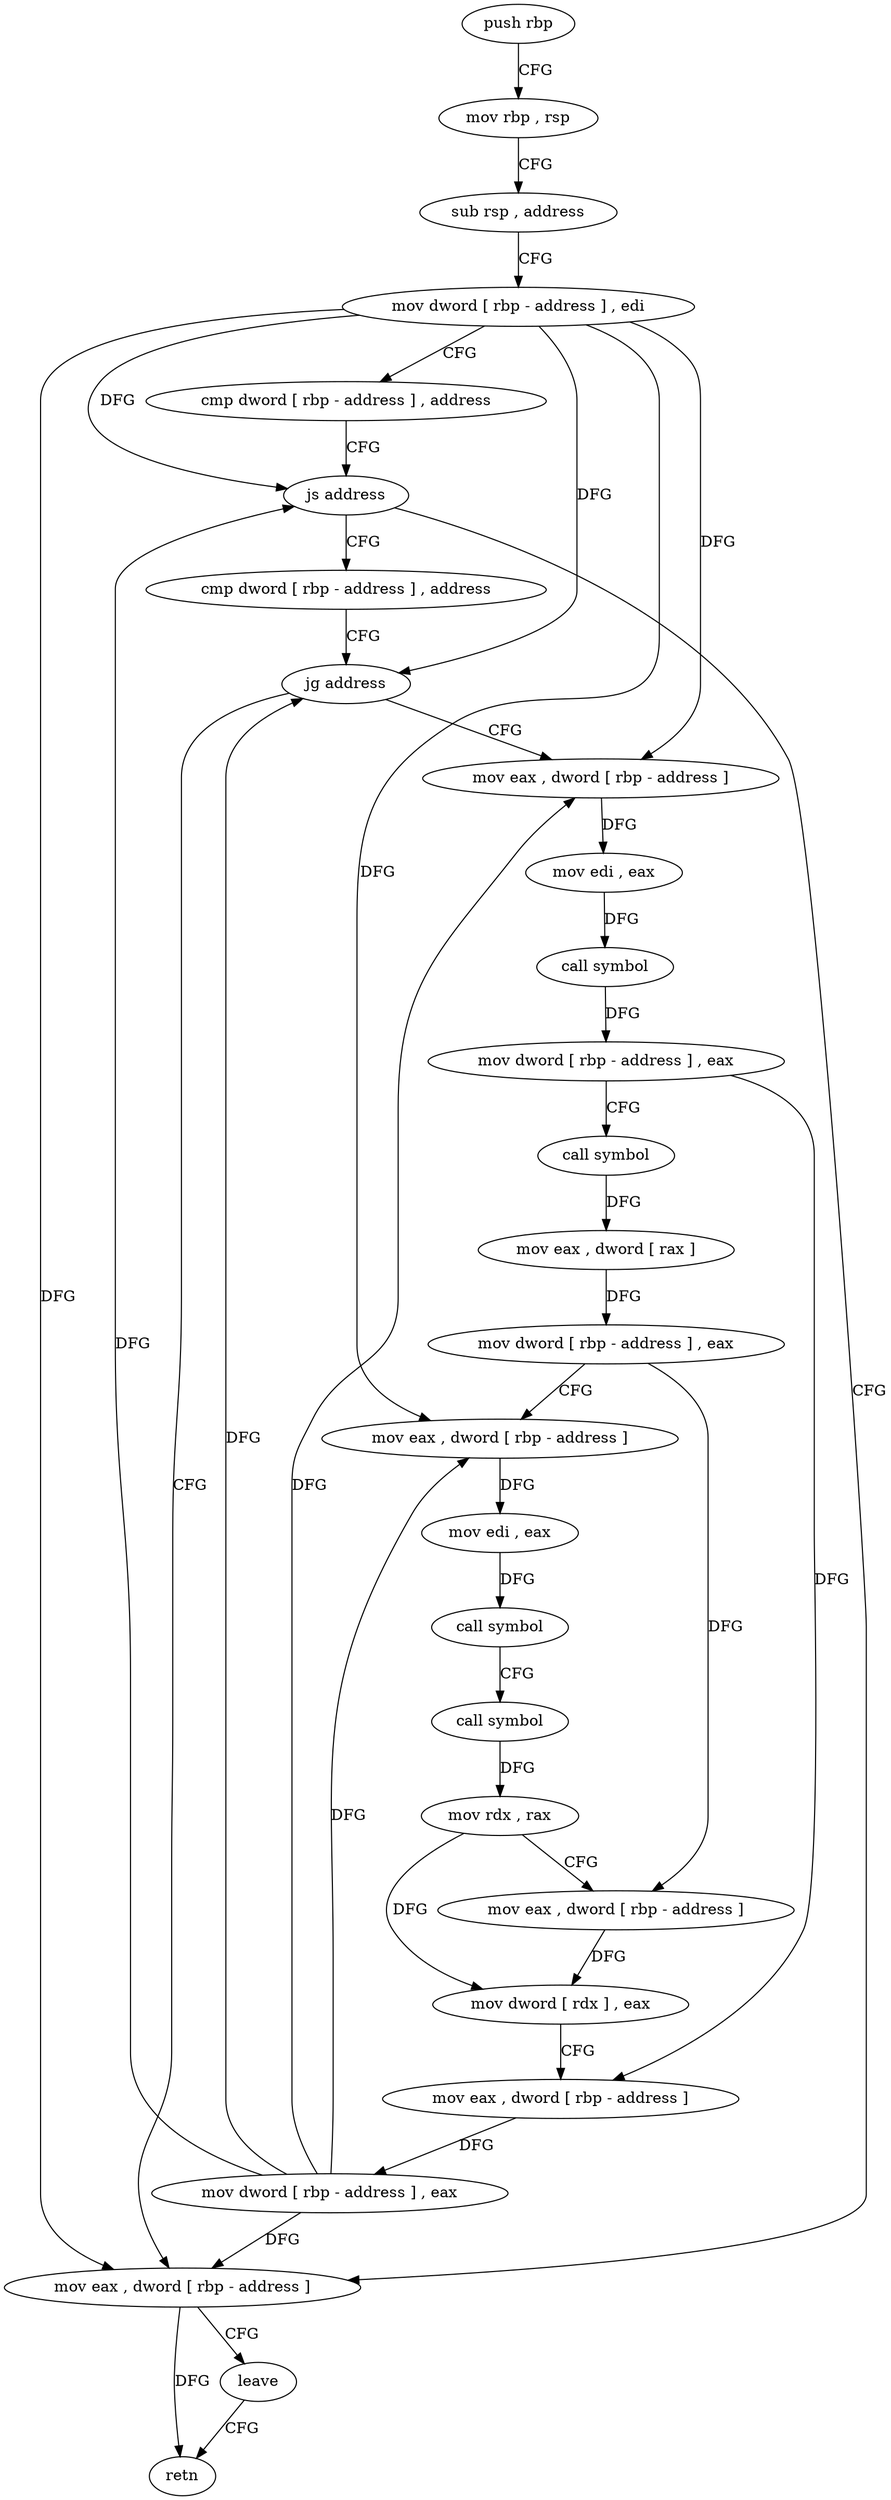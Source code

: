 digraph "func" {
"4459284" [label = "push rbp" ]
"4459285" [label = "mov rbp , rsp" ]
"4459288" [label = "sub rsp , address" ]
"4459292" [label = "mov dword [ rbp - address ] , edi" ]
"4459295" [label = "cmp dword [ rbp - address ] , address" ]
"4459299" [label = "js address" ]
"4459359" [label = "mov eax , dword [ rbp - address ]" ]
"4459301" [label = "cmp dword [ rbp - address ] , address" ]
"4459362" [label = "leave" ]
"4459363" [label = "retn" ]
"4459305" [label = "jg address" ]
"4459307" [label = "mov eax , dword [ rbp - address ]" ]
"4459310" [label = "mov edi , eax" ]
"4459312" [label = "call symbol" ]
"4459317" [label = "mov dword [ rbp - address ] , eax" ]
"4459320" [label = "call symbol" ]
"4459325" [label = "mov eax , dword [ rax ]" ]
"4459327" [label = "mov dword [ rbp - address ] , eax" ]
"4459330" [label = "mov eax , dword [ rbp - address ]" ]
"4459333" [label = "mov edi , eax" ]
"4459335" [label = "call symbol" ]
"4459340" [label = "call symbol" ]
"4459345" [label = "mov rdx , rax" ]
"4459348" [label = "mov eax , dword [ rbp - address ]" ]
"4459351" [label = "mov dword [ rdx ] , eax" ]
"4459353" [label = "mov eax , dword [ rbp - address ]" ]
"4459356" [label = "mov dword [ rbp - address ] , eax" ]
"4459284" -> "4459285" [ label = "CFG" ]
"4459285" -> "4459288" [ label = "CFG" ]
"4459288" -> "4459292" [ label = "CFG" ]
"4459292" -> "4459295" [ label = "CFG" ]
"4459292" -> "4459299" [ label = "DFG" ]
"4459292" -> "4459359" [ label = "DFG" ]
"4459292" -> "4459305" [ label = "DFG" ]
"4459292" -> "4459307" [ label = "DFG" ]
"4459292" -> "4459330" [ label = "DFG" ]
"4459295" -> "4459299" [ label = "CFG" ]
"4459299" -> "4459359" [ label = "CFG" ]
"4459299" -> "4459301" [ label = "CFG" ]
"4459359" -> "4459362" [ label = "CFG" ]
"4459359" -> "4459363" [ label = "DFG" ]
"4459301" -> "4459305" [ label = "CFG" ]
"4459362" -> "4459363" [ label = "CFG" ]
"4459305" -> "4459359" [ label = "CFG" ]
"4459305" -> "4459307" [ label = "CFG" ]
"4459307" -> "4459310" [ label = "DFG" ]
"4459310" -> "4459312" [ label = "DFG" ]
"4459312" -> "4459317" [ label = "DFG" ]
"4459317" -> "4459320" [ label = "CFG" ]
"4459317" -> "4459353" [ label = "DFG" ]
"4459320" -> "4459325" [ label = "DFG" ]
"4459325" -> "4459327" [ label = "DFG" ]
"4459327" -> "4459330" [ label = "CFG" ]
"4459327" -> "4459348" [ label = "DFG" ]
"4459330" -> "4459333" [ label = "DFG" ]
"4459333" -> "4459335" [ label = "DFG" ]
"4459335" -> "4459340" [ label = "CFG" ]
"4459340" -> "4459345" [ label = "DFG" ]
"4459345" -> "4459348" [ label = "CFG" ]
"4459345" -> "4459351" [ label = "DFG" ]
"4459348" -> "4459351" [ label = "DFG" ]
"4459351" -> "4459353" [ label = "CFG" ]
"4459353" -> "4459356" [ label = "DFG" ]
"4459356" -> "4459359" [ label = "DFG" ]
"4459356" -> "4459299" [ label = "DFG" ]
"4459356" -> "4459305" [ label = "DFG" ]
"4459356" -> "4459307" [ label = "DFG" ]
"4459356" -> "4459330" [ label = "DFG" ]
}

